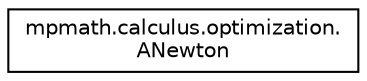 digraph "Graphical Class Hierarchy"
{
 // LATEX_PDF_SIZE
  edge [fontname="Helvetica",fontsize="10",labelfontname="Helvetica",labelfontsize="10"];
  node [fontname="Helvetica",fontsize="10",shape=record];
  rankdir="LR";
  Node0 [label="mpmath.calculus.optimization.\lANewton",height=0.2,width=0.4,color="black", fillcolor="white", style="filled",URL="$classmpmath_1_1calculus_1_1optimization_1_1ANewton.html",tooltip=" "];
}
